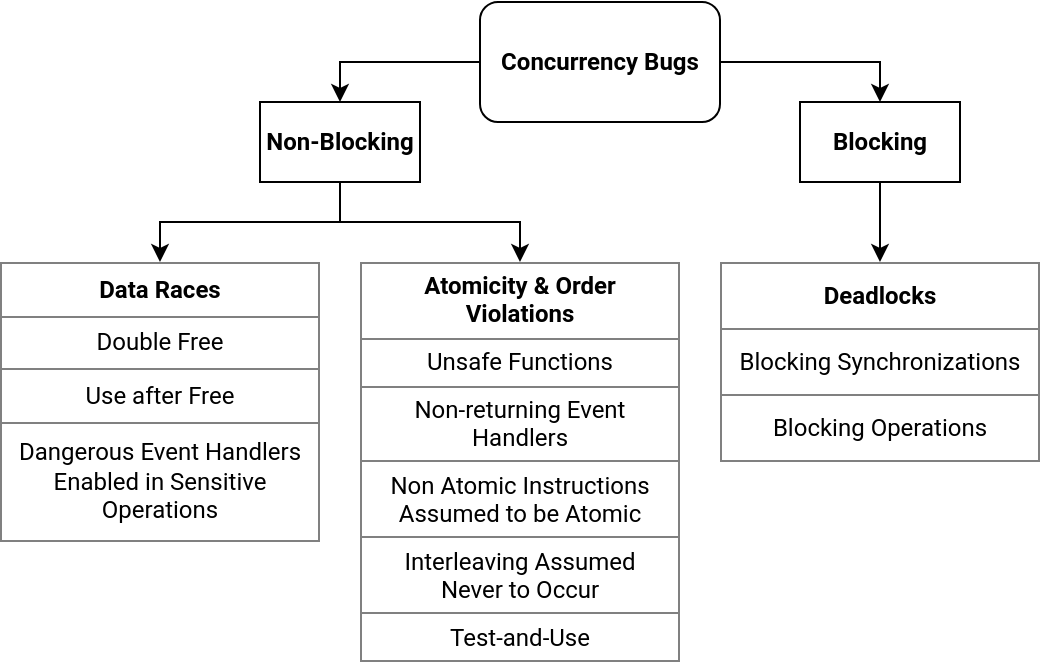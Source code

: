 <mxfile version="12.4.8" type="device"><diagram id="bxFsNAJLEs2XZYZXOipr" name="Page-1"><mxGraphModel dx="907" dy="521" grid="1" gridSize="10" guides="1" tooltips="1" connect="1" arrows="1" fold="1" page="1" pageScale="1" pageWidth="850" pageHeight="1100" math="0" shadow="0"><root><mxCell id="0"/><mxCell id="1" parent="0"/><mxCell id="lpDdzBDj3wGoJzyg9TSC-7" style="edgeStyle=orthogonalEdgeStyle;rounded=0;orthogonalLoop=1;jettySize=auto;html=1;entryX=0.5;entryY=0;entryDx=0;entryDy=0;fontFamily=Roboto;" edge="1" parent="1" source="lpDdzBDj3wGoJzyg9TSC-1" target="lpDdzBDj3wGoJzyg9TSC-4"><mxGeometry relative="1" as="geometry"/></mxCell><mxCell id="lpDdzBDj3wGoJzyg9TSC-8" style="edgeStyle=orthogonalEdgeStyle;rounded=0;orthogonalLoop=1;jettySize=auto;html=1;entryX=0.5;entryY=0;entryDx=0;entryDy=0;fontFamily=Roboto;" edge="1" parent="1" source="lpDdzBDj3wGoJzyg9TSC-1" target="lpDdzBDj3wGoJzyg9TSC-3"><mxGeometry relative="1" as="geometry"/></mxCell><mxCell id="lpDdzBDj3wGoJzyg9TSC-1" value="&lt;b&gt;Concurrency Bugs&lt;/b&gt;" style="rounded=1;whiteSpace=wrap;html=1;fontFamily=Roboto;" vertex="1" parent="1"><mxGeometry x="380" y="130" width="120" height="60" as="geometry"/></mxCell><mxCell id="lpDdzBDj3wGoJzyg9TSC-15" style="edgeStyle=orthogonalEdgeStyle;rounded=0;orthogonalLoop=1;jettySize=auto;html=1;entryX=0.5;entryY=0;entryDx=0;entryDy=0;fontFamily=Roboto;" edge="1" parent="1" source="lpDdzBDj3wGoJzyg9TSC-3" target="lpDdzBDj3wGoJzyg9TSC-14"><mxGeometry relative="1" as="geometry"/></mxCell><mxCell id="lpDdzBDj3wGoJzyg9TSC-3" value="&lt;b&gt;Blocking&lt;/b&gt;" style="rounded=0;whiteSpace=wrap;html=1;fontFamily=Roboto;" vertex="1" parent="1"><mxGeometry x="540" y="180" width="80" height="40" as="geometry"/></mxCell><mxCell id="lpDdzBDj3wGoJzyg9TSC-16" style="edgeStyle=orthogonalEdgeStyle;rounded=0;orthogonalLoop=1;jettySize=auto;html=1;entryX=0.5;entryY=0;entryDx=0;entryDy=0;fontFamily=Roboto;" edge="1" parent="1" source="lpDdzBDj3wGoJzyg9TSC-4" target="lpDdzBDj3wGoJzyg9TSC-13"><mxGeometry relative="1" as="geometry"/></mxCell><mxCell id="lpDdzBDj3wGoJzyg9TSC-17" style="edgeStyle=orthogonalEdgeStyle;rounded=0;orthogonalLoop=1;jettySize=auto;html=1;entryX=0.5;entryY=0;entryDx=0;entryDy=0;fontFamily=Roboto;" edge="1" parent="1" source="lpDdzBDj3wGoJzyg9TSC-4" target="lpDdzBDj3wGoJzyg9TSC-12"><mxGeometry relative="1" as="geometry"/></mxCell><mxCell id="lpDdzBDj3wGoJzyg9TSC-4" value="&lt;b&gt;Non-Blocking&lt;/b&gt;" style="rounded=0;whiteSpace=wrap;html=1;fontFamily=Roboto;" vertex="1" parent="1"><mxGeometry x="270" y="180" width="80" height="40" as="geometry"/></mxCell><mxCell id="lpDdzBDj3wGoJzyg9TSC-12" value="&lt;table border=&quot;1&quot; width=&quot;100%&quot; cellpadding=&quot;4&quot; style=&quot;width: 100% ; height: 100% ; border-collapse: collapse&quot;&gt;&lt;tbody&gt;&lt;tr&gt;&lt;th align=&quot;center&quot;&gt;&lt;b&gt;Data Races&lt;/b&gt;&lt;/th&gt;&lt;/tr&gt;&lt;tr&gt;&lt;td align=&quot;center&quot;&gt;Double Free&lt;br&gt;&lt;/td&gt;&lt;/tr&gt;&lt;tr&gt;&lt;td style=&quot;text-align: center&quot;&gt;Use after Free&lt;/td&gt;&lt;/tr&gt;&lt;tr&gt;&lt;td&gt;&lt;div style=&quot;text-align: center&quot;&gt;&lt;span&gt;Dangerous Event Handlers&lt;/span&gt;&lt;/div&gt;&lt;div style=&quot;text-align: center&quot;&gt;&lt;span&gt;Enabled in Sensitive&lt;/span&gt;&lt;/div&gt;&lt;div style=&quot;text-align: center&quot;&gt;&lt;span&gt;Operations&lt;/span&gt;&lt;/div&gt;&lt;/td&gt;&lt;/tr&gt;&lt;/tbody&gt;&lt;/table&gt;" style="text;html=1;strokeColor=none;fillColor=none;overflow=fill;fontFamily=Roboto;" vertex="1" parent="1"><mxGeometry x="140" y="260" width="160" height="140" as="geometry"/></mxCell><mxCell id="lpDdzBDj3wGoJzyg9TSC-13" value="&lt;table border=&quot;1&quot; width=&quot;100%&quot; cellpadding=&quot;4&quot; style=&quot;width: 100% ; height: 100% ; border-collapse: collapse&quot;&gt;&lt;tbody&gt;&lt;tr&gt;&lt;th align=&quot;center&quot;&gt;&lt;span style=&quot;white-space: normal&quot;&gt;Atomicity &amp;amp;&amp;nbsp;&lt;/span&gt;&lt;span style=&quot;white-space: normal&quot;&gt;Order&lt;/span&gt;&lt;br style=&quot;white-space: normal&quot;&gt;&lt;span style=&quot;white-space: normal&quot;&gt;Violations&lt;/span&gt;&lt;br&gt;&lt;/th&gt;&lt;/tr&gt;&lt;tr&gt;&lt;td align=&quot;center&quot;&gt;Unsafe Functions&lt;/td&gt;&lt;/tr&gt;&lt;tr&gt;&lt;td style=&quot;text-align: center&quot;&gt;Non-returning Event&lt;br&gt;Handlers&lt;/td&gt;&lt;/tr&gt;&lt;tr&gt;&lt;td&gt;&lt;div style=&quot;text-align: center&quot;&gt;Non Atomic Instructions&lt;/div&gt;&lt;div style=&quot;text-align: center&quot;&gt;Assumed to be Atomic&lt;/div&gt;&lt;/td&gt;&lt;/tr&gt;&lt;tr&gt;&lt;td style=&quot;text-align: center&quot;&gt;Interleaving Assumed&lt;br&gt;Never to Occur&lt;/td&gt;&lt;/tr&gt;&lt;tr&gt;&lt;td style=&quot;text-align: center&quot;&gt;Test-and-Use&lt;/td&gt;&lt;/tr&gt;&lt;/tbody&gt;&lt;/table&gt;" style="text;html=1;strokeColor=none;fillColor=none;overflow=fill;fontFamily=Roboto;" vertex="1" parent="1"><mxGeometry x="320" y="260" width="160" height="200" as="geometry"/></mxCell><mxCell id="lpDdzBDj3wGoJzyg9TSC-14" value="&lt;table border=&quot;1&quot; width=&quot;100%&quot; cellpadding=&quot;4&quot; style=&quot;width: 100% ; height: 100% ; border-collapse: collapse&quot;&gt;&lt;tbody&gt;&lt;tr&gt;&lt;th align=&quot;center&quot;&gt;Deadlocks&lt;/th&gt;&lt;/tr&gt;&lt;tr&gt;&lt;td align=&quot;center&quot;&gt;Blocking Synchronizations&lt;/td&gt;&lt;/tr&gt;&lt;tr&gt;&lt;td style=&quot;text-align: center&quot;&gt;Blocking Operations&lt;/td&gt;&lt;/tr&gt;&lt;/tbody&gt;&lt;/table&gt;" style="text;html=1;strokeColor=none;fillColor=none;overflow=fill;fontFamily=Roboto;" vertex="1" parent="1"><mxGeometry x="500" y="260" width="160" height="100" as="geometry"/></mxCell></root></mxGraphModel></diagram></mxfile>
